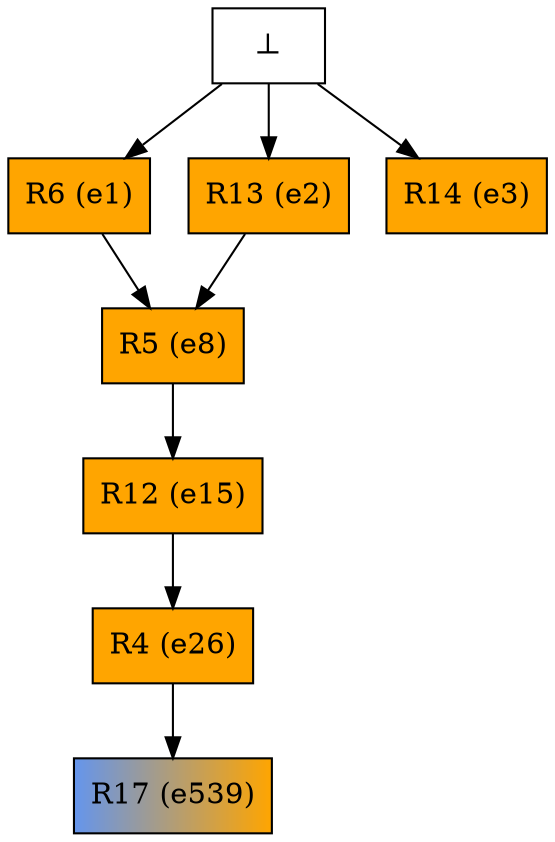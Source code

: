 digraph test {
  e1 -> e8;
  e2 -> e8;
  e8 -> e15;
  e15 -> e26;
  e26 -> e539;
  e0 -> e1;
  e0 -> e2;
  e0 -> e3;
  e1 [color="black" fillcolor="orange:orange" label="R6 (e1)" shape=box style=filled];
  e2 [color="black" fillcolor="orange:orange" label="R13 (e2)" shape=box style=filled];
  e3 [color="black" fillcolor="orange:orange" label="R14 (e3)" shape=box style=filled];
  e8 [color="black" fillcolor="orange:orange" label="R5 (e8)" shape=box style=filled];
  e15 [color="black" fillcolor="orange:orange" label="R12 (e15)" shape=box style=filled];
  e26 [color="black" fillcolor="orange:orange" label="R4 (e26)" shape=box style=filled];
  e539 [color="black" fillcolor="cornflowerblue:orange" label="R17 (e539)" shape=box style=filled];
  e0 [fillcolor="white" label="⊥" shape=box style=filled];
}
